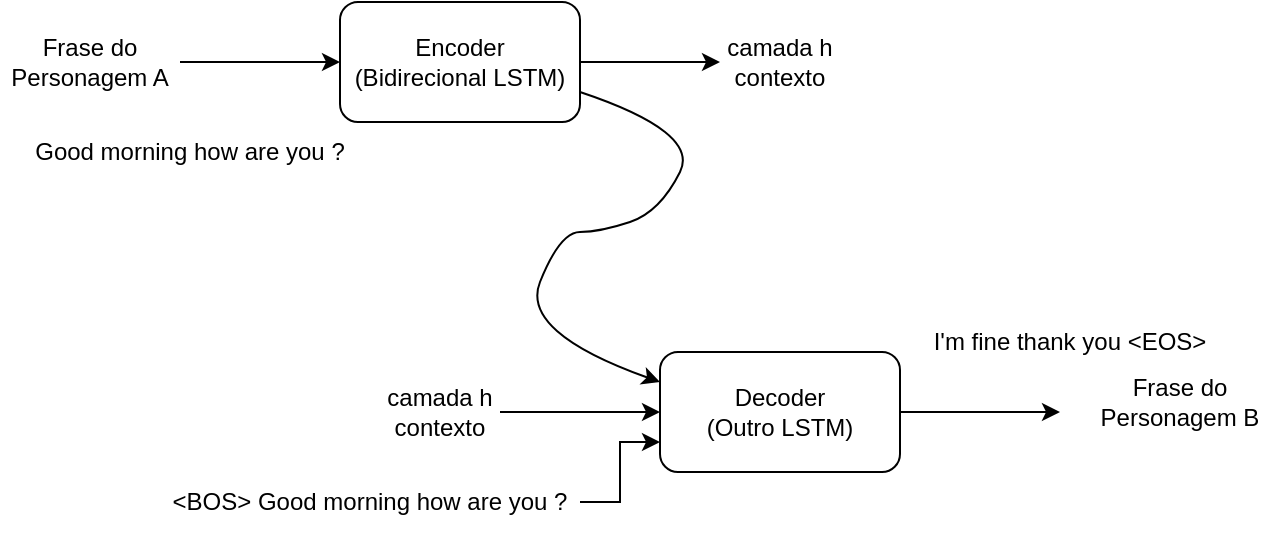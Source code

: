 <mxfile version="27.1.1">
  <diagram name="Página-1" id="qrJPi79Hsb8NqlR-143r">
    <mxGraphModel dx="768" dy="352" grid="1" gridSize="10" guides="1" tooltips="1" connect="1" arrows="1" fold="1" page="1" pageScale="1" pageWidth="827" pageHeight="1169" math="0" shadow="0">
      <root>
        <mxCell id="0" />
        <mxCell id="1" parent="0" />
        <mxCell id="t896_xEb4ONCaWdzfJvj-1" value="Frase do Personagem A" style="text;html=1;align=center;verticalAlign=middle;whiteSpace=wrap;rounded=0;" parent="1" vertex="1">
          <mxGeometry x="30" y="180" width="90" height="30" as="geometry" />
        </mxCell>
        <mxCell id="t896_xEb4ONCaWdzfJvj-2" value="Encoder&lt;div&gt;(Bidirecional LSTM)&lt;/div&gt;" style="rounded=1;whiteSpace=wrap;html=1;" parent="1" vertex="1">
          <mxGeometry x="200" y="165" width="120" height="60" as="geometry" />
        </mxCell>
        <mxCell id="t896_xEb4ONCaWdzfJvj-3" value="" style="endArrow=classic;html=1;rounded=0;exitX=1;exitY=0.5;exitDx=0;exitDy=0;entryX=0;entryY=0.5;entryDx=0;entryDy=0;" parent="1" source="t896_xEb4ONCaWdzfJvj-1" target="t896_xEb4ONCaWdzfJvj-2" edge="1">
          <mxGeometry width="50" height="50" relative="1" as="geometry">
            <mxPoint x="300" y="360" as="sourcePoint" />
            <mxPoint x="350" y="310" as="targetPoint" />
          </mxGeometry>
        </mxCell>
        <mxCell id="t896_xEb4ONCaWdzfJvj-4" value="camada h&lt;div&gt;contexto&lt;/div&gt;" style="text;html=1;align=center;verticalAlign=middle;whiteSpace=wrap;rounded=0;" parent="1" vertex="1">
          <mxGeometry x="390" y="180" width="60" height="30" as="geometry" />
        </mxCell>
        <mxCell id="t896_xEb4ONCaWdzfJvj-5" value="" style="endArrow=classic;html=1;rounded=0;exitX=1;exitY=0.5;exitDx=0;exitDy=0;entryX=0;entryY=0.5;entryDx=0;entryDy=0;" parent="1" source="t896_xEb4ONCaWdzfJvj-2" target="t896_xEb4ONCaWdzfJvj-4" edge="1">
          <mxGeometry width="50" height="50" relative="1" as="geometry">
            <mxPoint x="170" y="190" as="sourcePoint" />
            <mxPoint x="250" y="190" as="targetPoint" />
          </mxGeometry>
        </mxCell>
        <mxCell id="t896_xEb4ONCaWdzfJvj-6" value="Decoder&lt;div&gt;(Outro LSTM)&lt;/div&gt;" style="rounded=1;whiteSpace=wrap;html=1;" parent="1" vertex="1">
          <mxGeometry x="360" y="340" width="120" height="60" as="geometry" />
        </mxCell>
        <mxCell id="t896_xEb4ONCaWdzfJvj-7" value="camada h&lt;div&gt;contexto&lt;/div&gt;" style="text;html=1;align=center;verticalAlign=middle;whiteSpace=wrap;rounded=0;" parent="1" vertex="1">
          <mxGeometry x="220" y="355" width="60" height="30" as="geometry" />
        </mxCell>
        <mxCell id="t896_xEb4ONCaWdzfJvj-8" value="" style="endArrow=classic;html=1;rounded=0;exitX=1;exitY=0.5;exitDx=0;exitDy=0;entryX=0;entryY=0.5;entryDx=0;entryDy=0;" parent="1" source="t896_xEb4ONCaWdzfJvj-7" target="t896_xEb4ONCaWdzfJvj-6" edge="1">
          <mxGeometry width="50" height="50" relative="1" as="geometry">
            <mxPoint x="280" y="369.76" as="sourcePoint" />
            <mxPoint x="350" y="369.76" as="targetPoint" />
          </mxGeometry>
        </mxCell>
        <mxCell id="t896_xEb4ONCaWdzfJvj-10" value="Frase do Personagem B" style="text;html=1;align=center;verticalAlign=middle;whiteSpace=wrap;rounded=0;" parent="1" vertex="1">
          <mxGeometry x="570" y="350" width="100" height="30" as="geometry" />
        </mxCell>
        <mxCell id="t896_xEb4ONCaWdzfJvj-11" value="" style="endArrow=classic;html=1;rounded=0;exitX=1;exitY=0.5;exitDx=0;exitDy=0;entryX=0;entryY=0.5;entryDx=0;entryDy=0;" parent="1" edge="1">
          <mxGeometry width="50" height="50" relative="1" as="geometry">
            <mxPoint x="480" y="370" as="sourcePoint" />
            <mxPoint x="560" y="370" as="targetPoint" />
          </mxGeometry>
        </mxCell>
        <mxCell id="t896_xEb4ONCaWdzfJvj-12" value="Good morning how are you ?" style="text;html=1;align=center;verticalAlign=middle;whiteSpace=wrap;rounded=0;" parent="1" vertex="1">
          <mxGeometry x="40" y="225" width="170" height="30" as="geometry" />
        </mxCell>
        <mxCell id="t896_xEb4ONCaWdzfJvj-13" value="I&#39;m fine thank you &amp;lt;EOS&amp;gt;" style="text;html=1;align=center;verticalAlign=middle;whiteSpace=wrap;rounded=0;" parent="1" vertex="1">
          <mxGeometry x="490" y="320" width="150" height="30" as="geometry" />
        </mxCell>
        <mxCell id="t896_xEb4ONCaWdzfJvj-14" value="" style="curved=1;endArrow=classic;html=1;rounded=0;exitX=1;exitY=0.75;exitDx=0;exitDy=0;entryX=0;entryY=0.25;entryDx=0;entryDy=0;" parent="1" source="t896_xEb4ONCaWdzfJvj-2" target="t896_xEb4ONCaWdzfJvj-6" edge="1">
          <mxGeometry width="50" height="50" relative="1" as="geometry">
            <mxPoint x="310" y="320" as="sourcePoint" />
            <mxPoint x="360" y="270" as="targetPoint" />
            <Array as="points">
              <mxPoint x="380" y="230" />
              <mxPoint x="360" y="270" />
              <mxPoint x="330" y="280" />
              <mxPoint x="310" y="280" />
              <mxPoint x="290" y="330" />
            </Array>
          </mxGeometry>
        </mxCell>
        <mxCell id="t896_xEb4ONCaWdzfJvj-17" style="edgeStyle=orthogonalEdgeStyle;rounded=0;orthogonalLoop=1;jettySize=auto;html=1;exitX=1;exitY=0.5;exitDx=0;exitDy=0;entryX=0;entryY=0.75;entryDx=0;entryDy=0;" parent="1" source="t896_xEb4ONCaWdzfJvj-15" target="t896_xEb4ONCaWdzfJvj-6" edge="1">
          <mxGeometry relative="1" as="geometry" />
        </mxCell>
        <mxCell id="t896_xEb4ONCaWdzfJvj-15" value="&amp;lt;BOS&amp;gt; Good morning how are you ?" style="text;html=1;align=center;verticalAlign=middle;whiteSpace=wrap;rounded=0;" parent="1" vertex="1">
          <mxGeometry x="110" y="400" width="210" height="30" as="geometry" />
        </mxCell>
      </root>
    </mxGraphModel>
  </diagram>
</mxfile>

